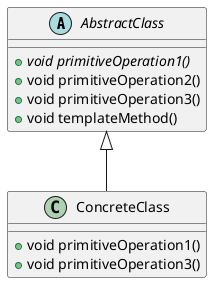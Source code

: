 @startuml

abstract class AbstractClass {
+{abstract}void primitiveOperation1()
+void primitiveOperation2()
+void primitiveOperation3()
+void templateMethod()
}
class ConcreteClass {
+void primitiveOperation1()
+void primitiveOperation3()
}


AbstractClass <|-- ConcreteClass

@enduml